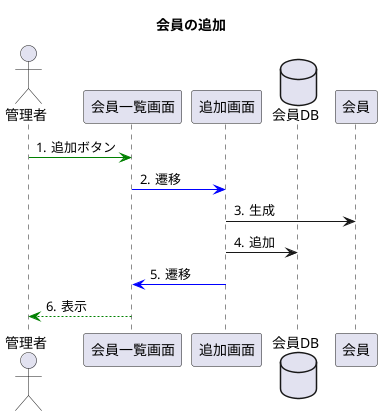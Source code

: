 @startuml
title 会員の追加

autonumber "#."

actor 管理者
participant 会員一覧画面
participant 追加画面
database 会員DB
participant 会員

管理者 -[#green]> 会員一覧画面:追加ボタン
会員一覧画面 -[#blue]> 追加画面:遷移
追加画面 -> 会員:生成

追加画面 -> 会員DB:追加
追加画面 -[#blue]> 会員一覧画面:遷移
会員一覧画面 --[#green]> 管理者:表示
@enduml